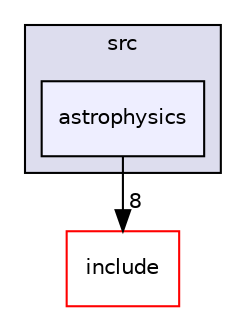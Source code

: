 digraph "src/astrophysics" {
  compound=true
  node [ fontsize="10", fontname="Helvetica"];
  edge [ labelfontsize="10", labelfontname="Helvetica"];
  subgraph clusterdir_68267d1309a1af8e8297ef4c3efbcdba {
    graph [ bgcolor="#ddddee", pencolor="black", label="src" fontname="Helvetica", fontsize="10", URL="dir_68267d1309a1af8e8297ef4c3efbcdba.html"]
  dir_47503625be4a0df0d45ef37def8ea068 [shape=box, label="astrophysics", style="filled", fillcolor="#eeeeff", pencolor="black", URL="dir_47503625be4a0df0d45ef37def8ea068.html"];
  }
  dir_d44c64559bbebec7f509842c48db8b23 [shape=box label="include" fillcolor="white" style="filled" color="red" URL="dir_d44c64559bbebec7f509842c48db8b23.html"];
  dir_47503625be4a0df0d45ef37def8ea068->dir_d44c64559bbebec7f509842c48db8b23 [headlabel="8", labeldistance=1.5 headhref="dir_000017_000000.html"];
}
